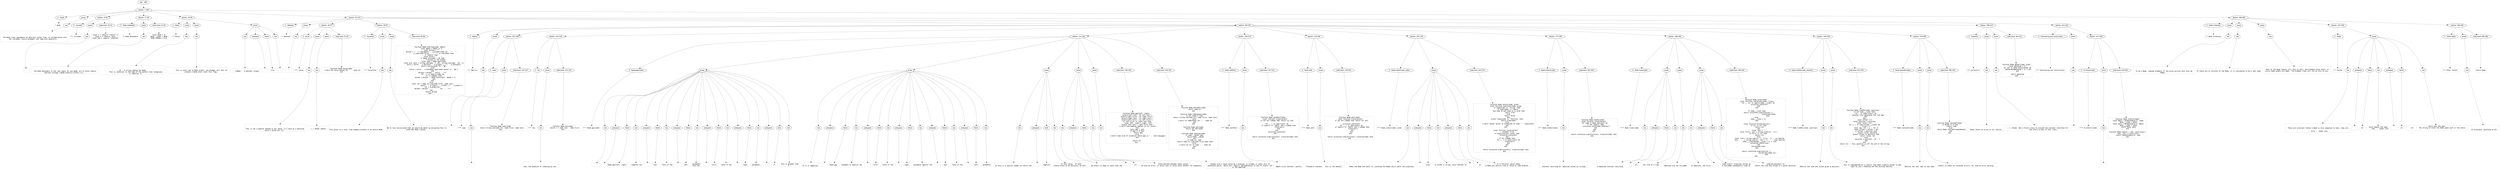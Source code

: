 digraph hierarchy {

node [fontname=Helvetica]
edge [style=dashed]

doc_0 [label="doc - 465"]


doc_0 -> { section_1}
{rank=same; section_1}

section_1 [label="section: 1-435"]


section_1 -> { header_2 prose_3 section_4 section_5 section_6 section_7 section_8}
{rank=same; header_2 prose_3 section_4 section_5 section_6 section_7 section_8}

header_2 [label="1 : Node"]

prose_3 [label="prose"]

section_4 [label="section: 8-16"]

section_5 [label="section: 17-28"]

section_6 [label="section: 29-40"]

section_7 [label="section: 41-413"]

section_8 [label="section: 436-455"]


header_2 -> leaf_9
leaf_9  [color=Gray,shape=rectangle,fontname=Inconsolata,label="* Node"]
prose_3 -> { raw_10}
{rank=same; raw_10}

raw_10 [label="raw"]


raw_10 -> leaf_11
leaf_11  [color=Gray,shape=rectangle,fontname=Inconsolata,label="


  The Node class implements an abstract syntax tree, in collaboration with
the [[Grammar class][/grammar] and lpeg more generally.  

"]
section_4 -> { header_12 prose_13 codeblock_14}
{rank=same; header_12 prose_13 codeblock_14}

header_12 [label="3 : includes"]

prose_13 [label="prose"]

codeblock_14 [label="code block 10-14"]


header_12 -> leaf_15
leaf_15  [color=Gray,shape=rectangle,fontname=Inconsolata,label="*** includes"]
prose_13 -> { raw_16}
{rank=same; raw_16}

raw_16 [label="raw"]


raw_16 -> leaf_17
leaf_17  [color=Gray,shape=rectangle,fontname=Inconsolata,label="
"]
codeblock_14 -> leaf_18
leaf_18  [color=Gray,shape=rectangle,fontname=Inconsolata,label="local s = require \"status\" ()
local a = require \"ansi\"
local dot = require \"node/dot\""]
section_5 -> { header_19 prose_20 codeblock_21}
{rank=same; header_19 prose_20 codeblock_21}

header_19 [label="2 : Node metatable"]

prose_20 [label="prose"]

codeblock_21 [label="code block 22-26"]


header_19 -> leaf_22
leaf_22  [color=Gray,shape=rectangle,fontname=Inconsolata,label="** Node metatable"]
prose_20 -> { raw_23}
{rank=same; raw_23}

raw_23 [label="raw"]


raw_23 -> leaf_24
leaf_24  [color=Gray,shape=rectangle,fontname=Inconsolata,label="

  The Node metatable is the root table for any Node, all of which should
subclass through [[Node:inherit()][httk://]].
"]
codeblock_21 -> leaf_25
leaf_25  [color=Gray,shape=rectangle,fontname=Inconsolata,label="local Node = {}
Node.__index = Node
Node.isNode = true"]
section_6 -> { header_26 prose_27 prose_28 prose_29}
{rank=same; header_26 prose_27 prose_28 prose_29}

header_26 [label="2 : Fields"]

prose_27 [label="prose"]

prose_28 [label="prose"]

prose_29 [label="prose"]


header_26 -> leaf_30
leaf_30  [color=Gray,shape=rectangle,fontname=Inconsolata,label="** Fields"]
prose_27 -> { raw_31}
{rank=same; raw_31}

raw_31 [label="raw"]


raw_31 -> leaf_32
leaf_32  [color=Gray,shape=rectangle,fontname=Inconsolata,label="

   - id :  A string naming the Node. 
           This is identical to the name of the pattern that recognizes
           or captures it.
"]
prose_28 -> { raw_33}
{rank=same; raw_33}

raw_33 [label="raw"]


raw_33 -> leaf_34
leaf_34  [color=Gray,shape=rectangle,fontname=Inconsolata,label="
           This is never set on Node itself, and Grammar will fail to
           produce a Node which lacks this flag. 
"]
prose_29 -> { raw_35 prespace_36 literal_37 raw_38}
{rank=same; raw_35 prespace_36 literal_37 raw_38}

raw_35 [label="raw"]

prespace_36 [label="prespace"]

literal_37 [label="literal"]

raw_38 [label="raw"]


raw_35 -> leaf_39
leaf_39  [color=Gray,shape=rectangle,fontname=Inconsolata,label="
   - isNode :  A boolean, always"]
prespace_36 -> leaf_40
leaf_40  [color=Gray,shape=rectangle,fontname=Inconsolata,label=" "]
literal_37 -> leaf_41
leaf_41  [color=Gray,shape=rectangle,fontname=Inconsolata,label="true"]
raw_38 -> leaf_42
leaf_42  [color=Gray,shape=rectangle,fontname=Inconsolata,label=".

"]
section_7 -> { header_43 prose_44 section_45 section_46 section_47 section_48 section_49}
{rank=same; header_43 prose_44 section_45 section_46 section_47 section_48 section_49}

header_43 [label="2 : Methods"]

prose_44 [label="prose"]

section_45 [label="section: 44-57"]

section_46 [label="section: 58-97"]

section_47 [label="section: 98-378"]

section_48 [label="section: 396-413"]

section_49 [label="section: 414-416"]


header_43 -> leaf_50
leaf_50  [color=Gray,shape=rectangle,fontname=Inconsolata,label="** Methods"]
prose_44 -> { raw_51}
{rank=same; raw_51}

raw_51 [label="raw"]


raw_51 -> leaf_52
leaf_52  [color=Gray,shape=rectangle,fontname=Inconsolata,label="

"]
section_45 -> { header_53 prose_54 prose_55 codeblock_56}
{rank=same; header_53 prose_54 prose_55 codeblock_56}

header_53 [label="4 : toLua"]

prose_54 [label="prose"]

prose_55 [label="prose"]

codeblock_56 [label="code block 51-55"]


header_53 -> leaf_57
leaf_57  [color=Gray,shape=rectangle,fontname=Inconsolata,label="**** toLua"]
prose_54 -> { raw_58}
{rank=same; raw_58}

raw_58 [label="raw"]


raw_58 -> leaf_59
leaf_59  [color=Gray,shape=rectangle,fontname=Inconsolata,label="

This is not a general method in any sense, it's here as a backstop
while I build out Clu. 
"]
prose_55 -> { raw_60}
{rank=same; raw_60}

raw_60 [label="raw"]


raw_60 -> leaf_61
leaf_61  [color=Gray,shape=rectangle,fontname=Inconsolata,label="
  - [ ] #todo remove
"]
codeblock_56 -> leaf_62
leaf_62  [color=Gray,shape=rectangle,fontname=Inconsolata,label="function Node.toLua(node)
  s:halt(\"No toLua method for \" .. node.id)
end"]
section_46 -> { header_63 prose_64 prose_65 codeblock_66}
{rank=same; header_63 prose_64 prose_65 codeblock_66}

header_63 [label="3 : Visualizer"]

prose_64 [label="prose"]

prose_65 [label="prose"]

codeblock_66 [label="code block 65-96"]


header_63 -> leaf_67
leaf_67  [color=Gray,shape=rectangle,fontname=Inconsolata,label="*** Visualizer"]
prose_64 -> { raw_68}
{rank=same; raw_68}

raw_68 [label="raw"]


raw_68 -> leaf_69
leaf_69  [color=Gray,shape=rectangle,fontname=Inconsolata,label="

This gives us a nice, tree-shaped printout of an entire Node.
"]
prose_65 -> { raw_70}
{rank=same; raw_70}

raw_70 [label="raw"]


raw_70 -> leaf_71
leaf_71  [color=Gray,shape=rectangle,fontname=Inconsolata,label="
We're less disciplined than we should be about up-assigning this to
inherited Node classes. 
"]
codeblock_66 -> leaf_72
leaf_72  [color=Gray,shape=rectangle,fontname=Inconsolata,label="function Node.toString(node, depth)
   local depth = depth or 0
   local phrase = \"\"
   phrase = (\"  \"):rep(depth) .. a.bright(node.id) .. \"    \"
      .. a.cyan(node.first) .. \"-\" .. a.cyan(node.last)
   if node[1] then
      local extra = \"    \"
      if Node.len(node) > 56 then
         --  Truncate in the middle
         local span = Node.span(node)
         local pre, post = string.sub(span, 1, 26), string.sub(span, -26, -1)
         extra = extra .. a.dim(pre) .. a.bright(\"………\") .. a.dim(post)
         extra = extra:gsub(\"\\n\", \"◼︎\")
      else
         extra = extra .. a.dim(Node.span(node):gsub(\"\\n\", \"◼︎\"))
      end
      phrase = phrase .. extra .. \"\\n\"
      for _,v in ipairs(node) do
         if (v.isNode) then
            phrase = phrase .. Node.toString(v, depth + 1)
         end
      end
   else
      local val = node.str:sub(node.first, node.last)
                          :gsub(\" \", a.clear() .. a.dim(\"_\") .. a.green())
      val = a.green(val)
      phrase = phrase .. \"    \" .. val  .. \"\\n\"
   end
   return phrase
end"]
section_47 -> { header_73 prose_74 section_75 section_76 section_77 section_78 section_79 section_80 section_81 section_82 section_83 section_84}
{rank=same; header_73 prose_74 section_75 section_76 section_77 section_78 section_79 section_80 section_81 section_82 section_83 section_84}

header_73 [label="3 : Metrics"]

prose_74 [label="prose"]

section_75 [label="section: 101-109"]

section_76 [label="section: 110-120"]

section_77 [label="section: 121-192"]

section_78 [label="section: 193-213"]

section_79 [label="section: 214-236"]

section_80 [label="section: 237-276"]

section_81 [label="section: 277-295"]

section_82 [label="section: 296-344"]

section_83 [label="section: 345-378"]

section_84 [label="section: 379-395"]


header_73 -> leaf_85
leaf_85  [color=Gray,shape=rectangle,fontname=Inconsolata,label="*** Metrics"]
prose_74 -> { raw_86}
{rank=same; raw_86}

raw_86 [label="raw"]


raw_86 -> leaf_87
leaf_87  [color=Gray,shape=rectangle,fontname=Inconsolata,label="

"]
section_75 -> { header_88 prose_89 codeblock_90}
{rank=same; header_88 prose_89 codeblock_90}

header_88 [label="4 : span"]

prose_89 [label="prose"]

codeblock_90 [label="code block 103-107"]


header_88 -> leaf_91
leaf_91  [color=Gray,shape=rectangle,fontname=Inconsolata,label="**** span"]
prose_89 -> { raw_92}
{rank=same; raw_92}

raw_92 [label="raw"]


raw_92 -> leaf_93
leaf_93  [color=Gray,shape=rectangle,fontname=Inconsolata,label="
"]
codeblock_90 -> leaf_94
leaf_94  [color=Gray,shape=rectangle,fontname=Inconsolata,label="function Node.span(node)
   return string.sub(node.str, node.first, node.last)
end"]
section_76 -> { header_95 prose_96 codeblock_97}
{rank=same; header_95 prose_96 codeblock_97}

header_95 [label="4 : len"]

prose_96 [label="prose"]

codeblock_97 [label="code block 114-118"]


header_95 -> leaf_98
leaf_98  [color=Gray,shape=rectangle,fontname=Inconsolata,label="**** len"]
prose_96 -> { raw_99}
{rank=same; raw_99}

raw_99 [label="raw"]


raw_99 -> leaf_100
leaf_100  [color=Gray,shape=rectangle,fontname=Inconsolata,label="

ahh, the pleasure of indexing by one. 
"]
codeblock_97 -> leaf_101
leaf_101  [color=Gray,shape=rectangle,fontname=Inconsolata,label="function Node.len(node)
    return 1 + node.last - node.first
end"]
section_77 -> { header_102 prose_103 prose_104 prose_105 prose_106 prose_107 codeblock_108 codeblock_109}
{rank=same; header_102 prose_103 prose_104 prose_105 prose_106 prose_107 codeblock_108 codeblock_109}

header_102 [label="4 : Node:gap(node)"]

prose_103 [label="prose"]

prose_104 [label="prose"]

prose_105 [label="prose"]

prose_106 [label="prose"]

prose_107 [label="prose"]

codeblock_108 [label="code block 140-160"]

codeblock_109 [label="code block 163-191"]


header_102 -> leaf_110
leaf_110  [color=Gray,shape=rectangle,fontname=Inconsolata,label="**** Node:gap(node)"]
prose_103 -> { raw_111 prespace_112 literal_113 raw_114 prespace_115 literal_116 raw_117 prespace_118 literal_119 raw_120 prespace_121 literal_122 raw_123 prespace_124 literal_125 raw_126 prespace_127 bold_128 raw_129}
{rank=same; raw_111 prespace_112 literal_113 raw_114 prespace_115 literal_116 raw_117 prespace_118 literal_119 raw_120 prespace_121 literal_122 raw_123 prespace_124 literal_125 raw_126 prespace_127 bold_128 raw_129}

raw_111 [label="raw"]

prespace_112 [label="prespace"]

literal_113 [label="literal"]

raw_114 [label="raw"]

prespace_115 [label="prespace"]

literal_116 [label="literal"]

raw_117 [label="raw"]

prespace_118 [label="prespace"]

literal_119 [label="literal"]

raw_120 [label="raw"]

prespace_121 [label="prespace"]

literal_122 [label="literal"]

raw_123 [label="raw"]

prespace_124 [label="prespace"]

literal_125 [label="literal"]

raw_126 [label="raw"]

prespace_127 [label="prespace"]

bold_128 [label="bold"]

raw_129 [label="raw"]


raw_111 -> leaf_130
leaf_130  [color=Gray,shape=rectangle,fontname=Inconsolata,label=""]
prespace_112 -> leaf_131
leaf_131  [color=Gray,shape=rectangle,fontname=Inconsolata,label=""]
literal_113 -> leaf_132
leaf_132  [color=Gray,shape=rectangle,fontname=Inconsolata,label="Node.gap(left, right)"]
raw_114 -> leaf_133
leaf_133  [color=Gray,shape=rectangle,fontname=Inconsolata,label=" compares the"]
prespace_115 -> leaf_134
leaf_134  [color=Gray,shape=rectangle,fontname=Inconsolata,label=" "]
literal_116 -> leaf_135
leaf_135  [color=Gray,shape=rectangle,fontname=Inconsolata,label="last"]
raw_117 -> leaf_136
leaf_136  [color=Gray,shape=rectangle,fontname=Inconsolata,label=" field of the"]
prespace_118 -> leaf_137
leaf_137  [color=Gray,shape=rectangle,fontname=Inconsolata,label=" "]
literal_119 -> leaf_138
leaf_138  [color=Gray,shape=rectangle,fontname=Inconsolata,label="left"]
raw_120 -> leaf_139
leaf_139  [color=Gray,shape=rectangle,fontname=Inconsolata,label=" parameter
with the"]
prespace_121 -> leaf_140
leaf_140  [color=Gray,shape=rectangle,fontname=Inconsolata,label=" "]
literal_122 -> leaf_141
leaf_141  [color=Gray,shape=rectangle,fontname=Inconsolata,label="first"]
raw_123 -> leaf_142
leaf_142  [color=Gray,shape=rectangle,fontname=Inconsolata,label=" field of the"]
prespace_124 -> leaf_143
leaf_143  [color=Gray,shape=rectangle,fontname=Inconsolata,label=" "]
literal_125 -> leaf_144
leaf_144  [color=Gray,shape=rectangle,fontname=Inconsolata,label="right"]
raw_126 -> leaf_145
leaf_145  [color=Gray,shape=rectangle,fontname=Inconsolata,label=" parameter,"]
prespace_127 -> leaf_146
leaf_146  [color=Gray,shape=rectangle,fontname=Inconsolata,label=" "]
bold_128 -> leaf_147
leaf_147  [color=Gray,shape=rectangle,fontname=Inconsolata,label="if"]
raw_129 -> leaf_148
leaf_148  [color=Gray,shape=rectangle,fontname=Inconsolata,label=" this is greater than
0. 
"]
prose_104 -> { raw_149 prespace_150 literal_151 raw_152 prespace_153 literal_154 raw_155 prespace_156 literal_157 raw_158 prespace_159 literal_160 raw_161 prespace_162 literal_163 raw_164}
{rank=same; raw_149 prespace_150 literal_151 raw_152 prespace_153 literal_154 raw_155 prespace_156 literal_157 raw_158 prespace_159 literal_160 raw_161 prespace_162 literal_163 raw_164}

raw_149 [label="raw"]

prespace_150 [label="prespace"]

literal_151 [label="literal"]

raw_152 [label="raw"]

prespace_153 [label="prespace"]

literal_154 [label="literal"]

raw_155 [label="raw"]

prespace_156 [label="prespace"]

literal_157 [label="literal"]

raw_158 [label="raw"]

prespace_159 [label="prespace"]

literal_160 [label="literal"]

raw_161 [label="raw"]

prespace_162 [label="prespace"]

literal_163 [label="literal"]

raw_164 [label="raw"]


raw_149 -> leaf_165
leaf_165  [color=Gray,shape=rectangle,fontname=Inconsolata,label="
If it is negative,"]
prespace_150 -> leaf_166
leaf_166  [color=Gray,shape=rectangle,fontname=Inconsolata,label=" "]
literal_151 -> leaf_167
leaf_167  [color=Gray,shape=rectangle,fontname=Inconsolata,label="Node.gap"]
raw_152 -> leaf_168
leaf_168  [color=Gray,shape=rectangle,fontname=Inconsolata,label=" attempts to measure the"]
prespace_153 -> leaf_169
leaf_169  [color=Gray,shape=rectangle,fontname=Inconsolata,label=" "]
literal_154 -> leaf_170
leaf_170  [color=Gray,shape=rectangle,fontname=Inconsolata,label="first"]
raw_155 -> leaf_171
leaf_171  [color=Gray,shape=rectangle,fontname=Inconsolata,label=" field of the"]
prespace_156 -> leaf_172
leaf_172  [color=Gray,shape=rectangle,fontname=Inconsolata,label=""]
literal_157 -> leaf_173
leaf_173  [color=Gray,shape=rectangle,fontname=Inconsolata,label="right"]
raw_158 -> leaf_174
leaf_174  [color=Gray,shape=rectangle,fontname=Inconsolata,label=" parameter against the"]
prespace_159 -> leaf_175
leaf_175  [color=Gray,shape=rectangle,fontname=Inconsolata,label=" "]
literal_160 -> leaf_176
leaf_176  [color=Gray,shape=rectangle,fontname=Inconsolata,label="last"]
raw_161 -> leaf_177
leaf_177  [color=Gray,shape=rectangle,fontname=Inconsolata,label=" field of the"]
prespace_162 -> leaf_178
leaf_178  [color=Gray,shape=rectangle,fontname=Inconsolata,label=" "]
literal_163 -> leaf_179
leaf_179  [color=Gray,shape=rectangle,fontname=Inconsolata,label="left"]
raw_164 -> leaf_180
leaf_180  [color=Gray,shape=rectangle,fontname=Inconsolata,label=" parameter.
"]
prose_105 -> { raw_181 prespace_182 bold_183 raw_184}
{rank=same; raw_181 prespace_182 bold_183 raw_184}

raw_181 [label="raw"]

prespace_182 [label="prespace"]

bold_183 [label="bold"]

raw_184 [label="raw"]


raw_181 -> leaf_185
leaf_185  [color=Gray,shape=rectangle,fontname=Inconsolata,label="
If this is a natural number we return the"]
prespace_182 -> leaf_186
leaf_186  [color=Gray,shape=rectangle,fontname=Inconsolata,label=" "]
bold_183 -> leaf_187
leaf_187  [color=Gray,shape=rectangle,fontname=Inconsolata,label="negation"]
raw_184 -> leaf_188
leaf_188  [color=Gray,shape=rectangle,fontname=Inconsolata,label=" of this value.  If both
should prove to be positive, we halt. 
"]
prose_106 -> { raw_189 prespace_190 literal_191 raw_192}
{rank=same; raw_189 prespace_190 literal_191 raw_192}

raw_189 [label="raw"]

prespace_190 [label="prespace"]

literal_191 [label="literal"]

raw_192 [label="raw"]


raw_189 -> leaf_193
leaf_193  [color=Gray,shape=rectangle,fontname=Inconsolata,label="
No effort is made to check that the"]
prespace_190 -> leaf_194
leaf_194  [color=Gray,shape=rectangle,fontname=Inconsolata,label=" "]
literal_191 -> leaf_195
leaf_195  [color=Gray,shape=rectangle,fontname=Inconsolata,label="str"]
raw_192 -> leaf_196
leaf_196  [color=Gray,shape=rectangle,fontname=Inconsolata,label=" field matches between nodes unless
we have an error, in which case it could prove helpful for diagnosis.  
"]
prose_107 -> { raw_197}
{rank=same; raw_197}

raw_197 [label="raw"]


raw_197 -> leaf_198
leaf_198  [color=Gray,shape=rectangle,fontname=Inconsolata,label="
Indeed such a check would be a disaster in streams or other sort of
piecewise parse.  Which will require implementation in and of itself, but
in the meantime...
"]
codeblock_108 -> leaf_199
leaf_199  [color=Gray,shape=rectangle,fontname=Inconsolata,label="function Node.gap(left, right)
  assert(left.last, \"no left.last\")
  assert(right.first, \"no right.first\")
  assert(right.last, \"no right.last\")
  assert(left.first, \"no left.first\")
  if left.first >= right.last then
    local left, right = right, left
  elseif left.last > right.first then
    s:halt(\"overlapping regions or str issue\")
  end
  local gap = left
  if gap >= 0 then
    return gap
  else
    s:halt(\"some kind of situation where gap is \" .. tostring(gap))
  end

  return nil 
end"]
codeblock_109 -> leaf_200
leaf_200  [color=Gray,shape=rectangle,fontname=Inconsolata,label="function Node.dotLabel(node)
  return node.id
end

function Node.toMarkdown(node)
  if not node[1] then
    return string.sub(node.str, node.first, node.last)
  else
    s:halt(\"no toMarkdown for \" .. node.id)
  end
end

function Node.dot(node)
  return dot.dot(node)
end

function Node.toValue(node)
  if node.__VALUE then
    return node.__VALUE
  end
  if node.str then
    return node.str:sub(node.first,node.last)
  else
    s:halt(\"no str on node \" .. node.id)
  end
end
"]
section_78 -> { header_201 prose_202 codeblock_203}
{rank=same; header_201 prose_202 codeblock_203}

header_201 [label="4 : Node.walkPost"]

prose_202 [label="prose"]

codeblock_203 [label="code block 197-212"]


header_201 -> leaf_204
leaf_204  [color=Gray,shape=rectangle,fontname=Inconsolata,label="**** Node.walkPost"]
prose_202 -> { raw_205}
{rank=same; raw_205}

raw_205 [label="raw"]


raw_205 -> leaf_206
leaf_206  [color=Gray,shape=rectangle,fontname=Inconsolata,label="

Depth-first iterator, postfix 
"]
codeblock_203 -> leaf_207
leaf_207  [color=Gray,shape=rectangle,fontname=Inconsolata,label="function Node.walkPost(node)
    local function traverse(ast)
        if not ast.isNode then return nil end

        for _, v in ipairs(ast) do
            if type(v) == 'table' and v.isNode then
              traverse(v)
            end
        end
        coroutine.yield(ast)
    end

    return coroutine.wrap(function() traverse(node) end)
end"]
section_79 -> { header_208 prose_209 codeblock_210}
{rank=same; header_208 prose_209 codeblock_210}

header_208 [label="4 : Node.walk"]

prose_209 [label="prose"]

codeblock_210 [label="code block 218-234"]


header_208 -> leaf_211
leaf_211  [color=Gray,shape=rectangle,fontname=Inconsolata,label="**** Node.walk"]
prose_209 -> { raw_212}
{rank=same; raw_212}

raw_212 [label="raw"]


raw_212 -> leaf_213
leaf_213  [color=Gray,shape=rectangle,fontname=Inconsolata,label="

Presearch iterator.  This is the default. 
"]
codeblock_210 -> leaf_214
leaf_214  [color=Gray,shape=rectangle,fontname=Inconsolata,label="function Node.walk(node)
  local function traverse(ast)
    if not ast.isNode then return nil end

    coroutine.yield(ast)
    for _, v in ipairs(ast) do
      if type(v) == 'table' and v.isNode then
        traverse(v)
      end
    end
  end

  return coroutine.wrap(function() traverse(node) end)
end
"]
section_80 -> { header_215 prose_216 codeblock_217}
{rank=same; header_215 prose_216 codeblock_217}

header_215 [label="4 : Node.select(node, pred)"]

prose_216 [label="prose"]

codeblock_217 [label="code block 243-274"]


header_215 -> leaf_218
leaf_218  [color=Gray,shape=rectangle,fontname=Inconsolata,label="**** Node.select(node, pred)"]
prose_216 -> { raw_219 prespace_220 literal_221 raw_222 prespace_223 literal_224 raw_225}
{rank=same; raw_219 prespace_220 literal_221 raw_222 prespace_223 literal_224 raw_225}

raw_219 [label="raw"]

prespace_220 [label="prespace"]

literal_221 [label="literal"]

raw_222 [label="raw"]

prespace_223 [label="prespace"]

literal_224 [label="literal"]

raw_225 [label="raw"]


raw_219 -> leaf_226
leaf_226  [color=Gray,shape=rectangle,fontname=Inconsolata,label="

  Takes the Node and walks it, yielding the Nodes which match the predicate."]
prespace_220 -> leaf_227
leaf_227  [color=Gray,shape=rectangle,fontname=Inconsolata,label=""]
literal_221 -> leaf_228
leaf_228  [color=Gray,shape=rectangle,fontname=Inconsolata,label="pred"]
raw_222 -> leaf_229
leaf_229  [color=Gray,shape=rectangle,fontname=Inconsolata,label=" is either a string, which matches to"]
prespace_223 -> leaf_230
leaf_230  [color=Gray,shape=rectangle,fontname=Inconsolata,label=" "]
literal_224 -> leaf_231
leaf_231  [color=Gray,shape=rectangle,fontname=Inconsolata,label="id"]
raw_225 -> leaf_232
leaf_232  [color=Gray,shape=rectangle,fontname=Inconsolata,label=", or a function, which takes
a Node and returns true or false on some premise. 
"]
codeblock_217 -> leaf_233
leaf_233  [color=Gray,shape=rectangle,fontname=Inconsolata,label="function Node.select(node, pred)
   local function qualifies(node, pred)
      if type(pred) == 'string' then
         if type(node) == 'table' 
          and node.id and node.id == pred then
            return true
         else
            return false
         end
      elseif type(pred) == 'function' then
         return pred(node)
      else
         s:halt(\"cannot select on predicate of type \" .. type(pred))
      end
   end

   local function traverse(ast)
      -- breadth first
      if qualifies(ast, pred) then
         coroutine.yield(ast)
      end
      if ast.isNode then
         for _, v in ipairs(ast) do
            traverse(v)
         end
      end
   end

   return coroutine.wrap(function() traverse(node) end)
end"]
section_81 -> { header_234 prose_235 codeblock_236}
{rank=same; header_234 prose_235 codeblock_236}

header_234 [label="4 : Node.tokens(node)"]

prose_235 [label="prose"]

codeblock_236 [label="code block 281-293"]


header_234 -> leaf_237
leaf_237  [color=Gray,shape=rectangle,fontname=Inconsolata,label="**** Node.tokens(node)"]
prose_235 -> { raw_238}
{rank=same; raw_238}

raw_238 [label="raw"]


raw_238 -> leaf_239
leaf_239  [color=Gray,shape=rectangle,fontname=Inconsolata,label="

  Iterator returning all captured values as strings.
"]
codeblock_236 -> leaf_240
leaf_240  [color=Gray,shape=rectangle,fontname=Inconsolata,label="function Node.tokens(node)
  local function traverse(ast)
    for node in Node.walk(ast) do
      if not node[1] then
        coroutine.yield(node:toValue())
      end
    end
  end

  return coroutine.wrap(function() traverse(node) end)
end  "]
section_82 -> { header_241 prose_242 prose_243 prose_244 codeblock_245}
{rank=same; header_241 prose_242 prose_243 prose_244 codeblock_245}

header_241 [label="4 : Node.lines(node)"]

prose_242 [label="prose"]

prose_243 [label="prose"]

prose_244 [label="prose"]

codeblock_245 [label="code block 306-343"]


header_241 -> leaf_246
leaf_246  [color=Gray,shape=rectangle,fontname=Inconsolata,label="**** Node.lines(node)"]
prose_242 -> { raw_247 prespace_248 literal_249 raw_250}
{rank=same; raw_247 prespace_248 literal_249 raw_250}

raw_247 [label="raw"]

prespace_248 [label="prespace"]

literal_249 [label="literal"]

raw_250 [label="raw"]


raw_247 -> leaf_251
leaf_251  [color=Gray,shape=rectangle,fontname=Inconsolata,label="

A memoized iterator returning"]
prespace_248 -> leaf_252
leaf_252  [color=Gray,shape=rectangle,fontname=Inconsolata,label=" "]
literal_249 -> leaf_253
leaf_253  [color=Gray,shape=rectangle,fontname=Inconsolata,label="str"]
raw_250 -> leaf_254
leaf_254  [color=Gray,shape=rectangle,fontname=Inconsolata,label=" one line at a time. 
"]
prose_243 -> { raw_255}
{rank=same; raw_255}

raw_255 [label="raw"]


raw_255 -> leaf_256
leaf_256  [color=Gray,shape=rectangle,fontname=Inconsolata,label="
Newlines are not included.
"]
prose_244 -> { raw_257 prespace_258 literal_259 raw_260}
{rank=same; raw_257 prespace_258 literal_259 raw_260}

raw_257 [label="raw"]

prespace_258 [label="prespace"]

literal_259 [label="literal"]

raw_260 [label="raw"]


raw_257 -> leaf_261
leaf_261  [color=Gray,shape=rectangle,fontname=Inconsolata,label="
In addition, the first"]
prespace_258 -> leaf_262
leaf_262  [color=Gray,shape=rectangle,fontname=Inconsolata,label=" "]
literal_259 -> leaf_263
leaf_263  [color=Gray,shape=rectangle,fontname=Inconsolata,label="node:lines() traversal builds up
a sourcemap subsequently used by "]
raw_260 -> leaf_264
leaf_264  [color=Gray,shape=rectangle,fontname=Inconsolata,label="node:atLine(pos)= to
return the line and column of a given position.
"]
codeblock_245 -> leaf_265
leaf_265  [color=Gray,shape=rectangle,fontname=Inconsolata,label="function Node.lines(node)
  local function yieldLines(node, linum)
     for _, str in ipairs(node.__lines) do
        coroutine.yield(str)
      end
  end

  if node.__lines then
     return coroutine.wrap(function ()
                              yieldLines(node) 
                           end)
  else 
     node.__lines = {}
  end

  local function buildLines(str)
      if str == nil then
        return nil
      end
      local rest = \"\"
      local first, last = string.find(str, \"\\n\")
      if first == nil then 
        return nil
      else
        local line = string.sub(str, 1, first - 1) -- no newline
        rest       = string.sub(str, last + 1)    -- skip newline
        node.__lines[#node.__lines + 1] = line
        coroutine.yield(line)
      end
      buildLines(rest)
  end

  return coroutine.wrap(function () 
                           buildLines(node.str) 
                        end)
end"]
section_83 -> { header_266 prose_267 prose_268 codeblock_269}
{rank=same; header_266 prose_267 prose_268 codeblock_269}

header_266 [label="4 : Node.linePos(node, position)"]

prose_267 [label="prose"]

prose_268 [label="prose"]

codeblock_269 [label="code block 352-376"]


header_266 -> leaf_270
leaf_270  [color=Gray,shape=rectangle,fontname=Inconsolata,label="**** Node.linePos(node, position)"]
prose_267 -> { raw_271}
{rank=same; raw_271}

raw_271 [label="raw"]


raw_271 -> leaf_272
leaf_272  [color=Gray,shape=rectangle,fontname=Inconsolata,label="

Returns the line and column given a position.
"]
prose_268 -> { raw_273}
{rank=same; raw_273}

raw_273 [label="raw"]


raw_273 -> leaf_274
leaf_274  [color=Gray,shape=rectangle,fontname=Inconsolata,label="
This is implemented as a classic loop made slightly harder to get
right by Lua's indexing and the missing newline.  
"]
codeblock_269 -> leaf_275
leaf_275  [color=Gray,shape=rectangle,fontname=Inconsolata,label="function Node.linePos(node, position)
   if not node.__lines then
      for _ in node:lines() do
        -- nothing, this generates the line map
      end
   end
   local offset = 0
   local position = position
   local linum = nil
   for i, v in ipairs(node.__lines) do
       linum = i
       local len = #v + 1 -- for nl
       local offset = offset + len
       if offset > position then
          return linum, position
       elseif offset == position then
          return linum, len
       else
          position = position - #v - 1
       end
   end
   return nil -- this position is off the end of the string
end"]
section_84 -> { header_276 prose_277 prose_278 codeblock_279}
{rank=same; header_276 prose_277 prose_278 codeblock_279}

header_276 [label="4 : Node.lastLeaf(node)"]

prose_277 [label="prose"]

prose_278 [label="prose"]

codeblock_279 [label="code block 385-393"]


header_276 -> leaf_280
leaf_280  [color=Gray,shape=rectangle,fontname=Inconsolata,label="**** Node.lastLeaf(node)"]
prose_277 -> { raw_281}
{rank=same; raw_281}

raw_281 [label="raw"]


raw_281 -> leaf_282
leaf_282  [color=Gray,shape=rectangle,fontname=Inconsolata,label="

Returns the last leaf of the node.
"]
prose_278 -> { raw_283}
{rank=same; raw_283}

raw_283 [label="raw"]


raw_283 -> leaf_284
leaf_284  [color=Gray,shape=rectangle,fontname=Inconsolata,label="
Useful to check for terminal errors, for stop-on-error parsing. 
"]
codeblock_279 -> leaf_285
leaf_285  [color=Gray,shape=rectangle,fontname=Inconsolata,label="function Node.lastLeaf(node)
  if #node == 0 then 
    return node
  else
    return Node.lastLeaf(node[#node])
  end
end"]
section_48 -> { header_286 prose_287 prose_288 codeblock_289}
{rank=same; header_286 prose_287 prose_288 codeblock_289}

header_286 [label="3 : Collectors"]

prose_287 [label="prose"]

prose_288 [label="prose"]

codeblock_289 [label="code block 403-412"]


header_286 -> leaf_290
leaf_290  [color=Gray,shape=rectangle,fontname=Inconsolata,label="*** Collectors"]
prose_287 -> { raw_291}
{rank=same; raw_291}

raw_291 [label="raw"]


raw_291 -> leaf_292
leaf_292  [color=Gray,shape=rectangle,fontname=Inconsolata,label="

These return an array of all results. 
"]
prose_288 -> { raw_293}
{rank=same; raw_293}

raw_293 [label="raw"]


raw_293 -> leaf_294
leaf_294  [color=Gray,shape=rectangle,fontname=Inconsolata,label="
- [ ] #todo  Add a Forest class to provide the iterator interface for
             the return arrays of this class.
"]
codeblock_289 -> leaf_295
leaf_295  [color=Gray,shape=rectangle,fontname=Inconsolata,label="function Node.gather(node, pred)
  local gathered = {}
  for ast in node:select(pred) do
    gathered[#gathered + 1] = ast
  end
  
  return gathered
end"]
section_49 -> { header_296 prose_297 section_298}
{rank=same; header_296 prose_297 section_298}

header_296 [label="3 : Subclassing and construction"]

prose_297 [label="prose"]

section_298 [label="section: 417-435"]


header_296 -> leaf_299
leaf_299  [color=Gray,shape=rectangle,fontname=Inconsolata,label="*** Subclassing and construction"]
prose_297 -> { raw_300}
{rank=same; raw_300}

raw_300 [label="raw"]


raw_300 -> leaf_301
leaf_301  [color=Gray,shape=rectangle,fontname=Inconsolata,label="

"]
section_298 -> { header_302 prose_303 codeblock_304}
{rank=same; header_302 prose_303 codeblock_304}

header_302 [label="4 : N.inherit(node)"]

prose_303 [label="prose"]

codeblock_304 [label="code block 419-433"]


header_302 -> leaf_305
leaf_305  [color=Gray,shape=rectangle,fontname=Inconsolata,label="**** N.inherit(node)"]
prose_303 -> { raw_306}
{rank=same; raw_306}

raw_306 [label="raw"]


raw_306 -> leaf_307
leaf_307  [color=Gray,shape=rectangle,fontname=Inconsolata,label="
"]
codeblock_304 -> leaf_308
leaf_308  [color=Gray,shape=rectangle,fontname=Inconsolata,label="function Node.inherit(node)
  local Meta = setmetatable({}, node)
  Meta.__index = Meta
  local meta = setmetatable({}, Meta)
  meta.__index = meta
  return Meta, meta
end

function Node.export(_, mod, constructor)
  mod.__call = constructor
  return setmetatable({}, mod)
end
"]
section_8 -> { header_309 prose_310 prose_311 prose_312 section_313 section_314}
{rank=same; header_309 prose_310 prose_311 prose_312 section_313 section_314}

header_309 [label="2 : Node Instances"]

prose_310 [label="prose"]

prose_311 [label="prose"]

prose_312 [label="prose"]

section_313 [label="section: 447-455"]

section_314 [label="section: 456-465"]


header_309 -> leaf_315
leaf_315  [color=Gray,shape=rectangle,fontname=Inconsolata,label="** Node Instances"]
prose_310 -> { raw_316}
{rank=same; raw_316}

raw_316 [label="raw"]


raw_316 -> leaf_317
leaf_317  [color=Gray,shape=rectangle,fontname=Inconsolata,label="

  To be a Node, indexed elements of the Array portion must also be 
Nodes. 
"]
prose_311 -> { raw_318}
{rank=same; raw_318}

raw_318 [label="raw"]


raw_318 -> leaf_319
leaf_319  [color=Gray,shape=rectangle,fontname=Inconsolata,label="
If there are no children of the Node, it is considered to be a leaf node.
"]
prose_312 -> { raw_320}
{rank=same; raw_320}

raw_320 [label="raw"]


raw_320 -> leaf_321
leaf_321  [color=Gray,shape=rectangle,fontname=Inconsolata,label="
Most of the Node library will fail to halt, and probably blow stack, if
cyclic Node graphs are made.  The Grammar class will not do this to you. 

"]
section_313 -> { header_322 prose_323}
{rank=same; header_322 prose_323}

header_322 [label="3 : Fields"]

prose_323 [label="prose"]


header_322 -> leaf_324
leaf_324  [color=Gray,shape=rectangle,fontname=Inconsolata,label="*** Fields"]
prose_323 -> { raw_325 prespace_326 literal_327 raw_328 prespace_329 literal_330 raw_331}
{rank=same; raw_325 prespace_326 literal_327 raw_328 prespace_329 literal_330 raw_331}

raw_325 [label="raw"]

prespace_326 [label="prespace"]

literal_327 [label="literal"]

raw_328 [label="raw"]

prespace_329 [label="prespace"]

literal_330 [label="literal"]

raw_331 [label="raw"]


raw_325 -> leaf_332
leaf_332  [color=Gray,shape=rectangle,fontname=Inconsolata,label="

  There are invariant fields a Node is also expected to have, they are:
 
  - first :  Index into"]
prespace_326 -> leaf_333
leaf_333  [color=Gray,shape=rectangle,fontname=Inconsolata,label=" "]
literal_327 -> leaf_334
leaf_334  [color=Gray,shape=rectangle,fontname=Inconsolata,label="str"]
raw_328 -> leaf_335
leaf_335  [color=Gray,shape=rectangle,fontname=Inconsolata,label=" which begins the span.
  - last  :  Index into"]
prespace_329 -> leaf_336
leaf_336  [color=Gray,shape=rectangle,fontname=Inconsolata,label=" "]
literal_330 -> leaf_337
leaf_337  [color=Gray,shape=rectangle,fontname=Inconsolata,label="str"]
raw_331 -> leaf_338
leaf_338  [color=Gray,shape=rectangle,fontname=Inconsolata,label=" which ends the span.
  - str   :  The string of which the Node spans part or the whole.

"]
section_314 -> { header_339 prose_340 codeblock_341}
{rank=same; header_339 prose_340 codeblock_341}

header_339 [label="3 : Other fields"]

prose_340 [label="prose"]

codeblock_341 [label="code block 460-462"]


header_339 -> leaf_342
leaf_342  [color=Gray,shape=rectangle,fontname=Inconsolata,label="*** Other fields"]
prose_340 -> { raw_343}
{rank=same; raw_343}

raw_343 [label="raw"]


raw_343 -> leaf_344
leaf_344  [color=Gray,shape=rectangle,fontname=Inconsolata,label="

  In principle, anything at all. 
"]
codeblock_341 -> leaf_345
leaf_345  [color=Gray,shape=rectangle,fontname=Inconsolata,label="return Node"]

}
